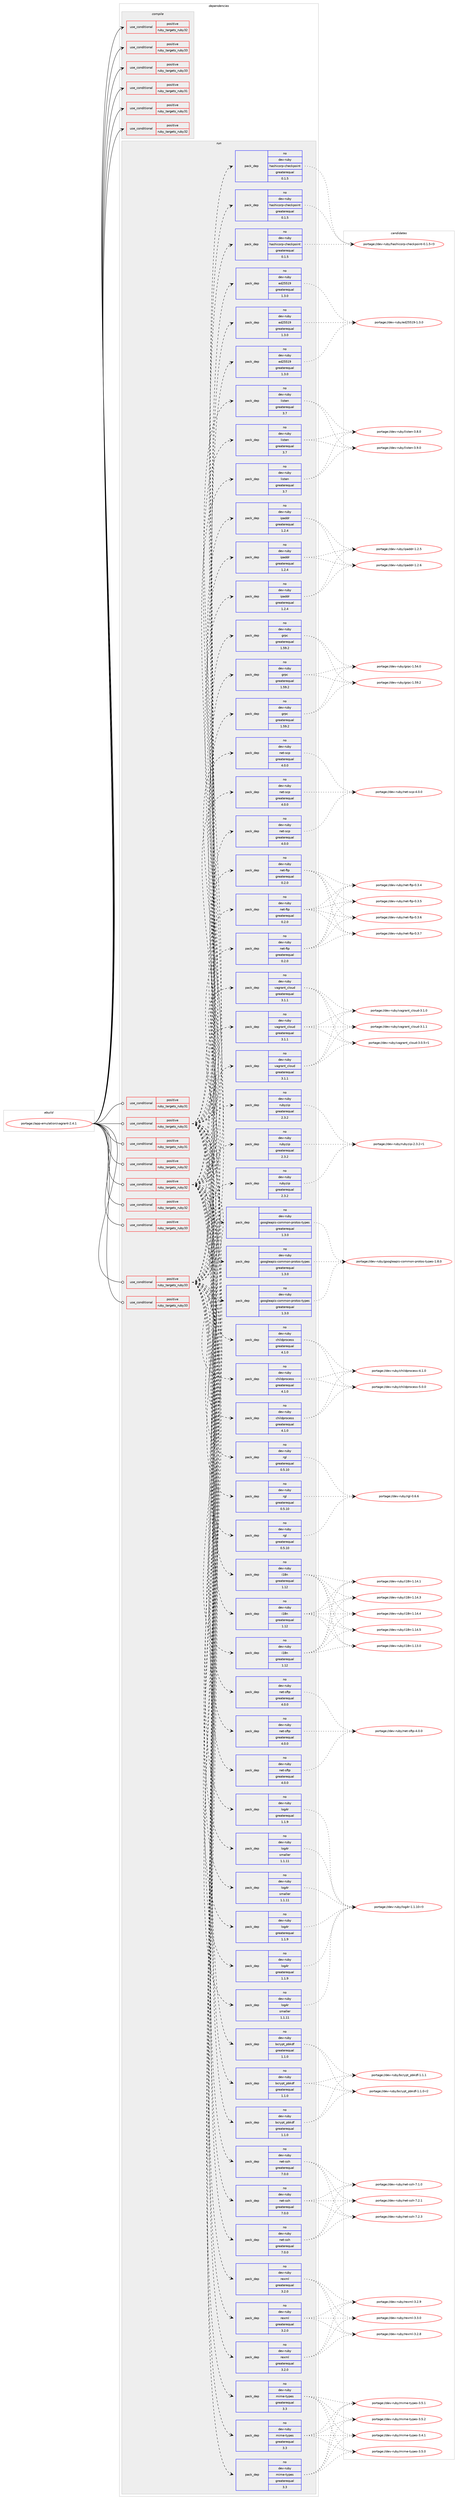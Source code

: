 digraph prolog {

# *************
# Graph options
# *************

newrank=true;
concentrate=true;
compound=true;
graph [rankdir=LR,fontname=Helvetica,fontsize=10,ranksep=1.5];#, ranksep=2.5, nodesep=0.2];
edge  [arrowhead=vee];
node  [fontname=Helvetica,fontsize=10];

# **********
# The ebuild
# **********

subgraph cluster_leftcol {
color=gray;
rank=same;
label=<<i>ebuild</i>>;
id [label="portage://app-emulation/vagrant-2.4.1", color=red, width=4, href="../app-emulation/vagrant-2.4.1.svg"];
}

# ****************
# The dependencies
# ****************

subgraph cluster_midcol {
color=gray;
label=<<i>dependencies</i>>;
subgraph cluster_compile {
fillcolor="#eeeeee";
style=filled;
label=<<i>compile</i>>;
subgraph cond8566 {
dependency14427 [label=<<TABLE BORDER="0" CELLBORDER="1" CELLSPACING="0" CELLPADDING="4"><TR><TD ROWSPAN="3" CELLPADDING="10">use_conditional</TD></TR><TR><TD>positive</TD></TR><TR><TD>ruby_targets_ruby31</TD></TR></TABLE>>, shape=none, color=red];
# *** BEGIN UNKNOWN DEPENDENCY TYPE (TODO) ***
# dependency14427 -> package_dependency(portage://app-emulation/vagrant-2.4.1,install,no,dev-lang,ruby,none,[,,],[slot(3.1)],[])
# *** END UNKNOWN DEPENDENCY TYPE (TODO) ***

}
id:e -> dependency14427:w [weight=20,style="solid",arrowhead="vee"];
subgraph cond8567 {
dependency14428 [label=<<TABLE BORDER="0" CELLBORDER="1" CELLSPACING="0" CELLPADDING="4"><TR><TD ROWSPAN="3" CELLPADDING="10">use_conditional</TD></TR><TR><TD>positive</TD></TR><TR><TD>ruby_targets_ruby31</TD></TR></TABLE>>, shape=none, color=red];
# *** BEGIN UNKNOWN DEPENDENCY TYPE (TODO) ***
# dependency14428 -> package_dependency(portage://app-emulation/vagrant-2.4.1,install,no,virtual,rubygems,none,[,,],[],[use(enable(ruby_targets_ruby31),negative)])
# *** END UNKNOWN DEPENDENCY TYPE (TODO) ***

}
id:e -> dependency14428:w [weight=20,style="solid",arrowhead="vee"];
subgraph cond8568 {
dependency14429 [label=<<TABLE BORDER="0" CELLBORDER="1" CELLSPACING="0" CELLPADDING="4"><TR><TD ROWSPAN="3" CELLPADDING="10">use_conditional</TD></TR><TR><TD>positive</TD></TR><TR><TD>ruby_targets_ruby32</TD></TR></TABLE>>, shape=none, color=red];
# *** BEGIN UNKNOWN DEPENDENCY TYPE (TODO) ***
# dependency14429 -> package_dependency(portage://app-emulation/vagrant-2.4.1,install,no,dev-lang,ruby,none,[,,],[slot(3.2)],[])
# *** END UNKNOWN DEPENDENCY TYPE (TODO) ***

}
id:e -> dependency14429:w [weight=20,style="solid",arrowhead="vee"];
subgraph cond8569 {
dependency14430 [label=<<TABLE BORDER="0" CELLBORDER="1" CELLSPACING="0" CELLPADDING="4"><TR><TD ROWSPAN="3" CELLPADDING="10">use_conditional</TD></TR><TR><TD>positive</TD></TR><TR><TD>ruby_targets_ruby32</TD></TR></TABLE>>, shape=none, color=red];
# *** BEGIN UNKNOWN DEPENDENCY TYPE (TODO) ***
# dependency14430 -> package_dependency(portage://app-emulation/vagrant-2.4.1,install,no,virtual,rubygems,none,[,,],[],[use(enable(ruby_targets_ruby32),negative)])
# *** END UNKNOWN DEPENDENCY TYPE (TODO) ***

}
id:e -> dependency14430:w [weight=20,style="solid",arrowhead="vee"];
subgraph cond8570 {
dependency14431 [label=<<TABLE BORDER="0" CELLBORDER="1" CELLSPACING="0" CELLPADDING="4"><TR><TD ROWSPAN="3" CELLPADDING="10">use_conditional</TD></TR><TR><TD>positive</TD></TR><TR><TD>ruby_targets_ruby33</TD></TR></TABLE>>, shape=none, color=red];
# *** BEGIN UNKNOWN DEPENDENCY TYPE (TODO) ***
# dependency14431 -> package_dependency(portage://app-emulation/vagrant-2.4.1,install,no,dev-lang,ruby,none,[,,],[slot(3.3)],[])
# *** END UNKNOWN DEPENDENCY TYPE (TODO) ***

}
id:e -> dependency14431:w [weight=20,style="solid",arrowhead="vee"];
subgraph cond8571 {
dependency14432 [label=<<TABLE BORDER="0" CELLBORDER="1" CELLSPACING="0" CELLPADDING="4"><TR><TD ROWSPAN="3" CELLPADDING="10">use_conditional</TD></TR><TR><TD>positive</TD></TR><TR><TD>ruby_targets_ruby33</TD></TR></TABLE>>, shape=none, color=red];
# *** BEGIN UNKNOWN DEPENDENCY TYPE (TODO) ***
# dependency14432 -> package_dependency(portage://app-emulation/vagrant-2.4.1,install,no,virtual,rubygems,none,[,,],[],[use(enable(ruby_targets_ruby33),negative)])
# *** END UNKNOWN DEPENDENCY TYPE (TODO) ***

}
id:e -> dependency14432:w [weight=20,style="solid",arrowhead="vee"];
}
subgraph cluster_compileandrun {
fillcolor="#eeeeee";
style=filled;
label=<<i>compile and run</i>>;
}
subgraph cluster_run {
fillcolor="#eeeeee";
style=filled;
label=<<i>run</i>>;
subgraph cond8572 {
dependency14433 [label=<<TABLE BORDER="0" CELLBORDER="1" CELLSPACING="0" CELLPADDING="4"><TR><TD ROWSPAN="3" CELLPADDING="10">use_conditional</TD></TR><TR><TD>positive</TD></TR><TR><TD>ruby_targets_ruby31</TD></TR></TABLE>>, shape=none, color=red];
# *** BEGIN UNKNOWN DEPENDENCY TYPE (TODO) ***
# dependency14433 -> package_dependency(portage://app-emulation/vagrant-2.4.1,run,no,dev-lang,ruby,none,[,,],[slot(3.1)],[])
# *** END UNKNOWN DEPENDENCY TYPE (TODO) ***

}
id:e -> dependency14433:w [weight=20,style="solid",arrowhead="odot"];
subgraph cond8573 {
dependency14434 [label=<<TABLE BORDER="0" CELLBORDER="1" CELLSPACING="0" CELLPADDING="4"><TR><TD ROWSPAN="3" CELLPADDING="10">use_conditional</TD></TR><TR><TD>positive</TD></TR><TR><TD>ruby_targets_ruby31</TD></TR></TABLE>>, shape=none, color=red];
subgraph pack5551 {
dependency14435 [label=<<TABLE BORDER="0" CELLBORDER="1" CELLSPACING="0" CELLPADDING="4" WIDTH="220"><TR><TD ROWSPAN="6" CELLPADDING="30">pack_dep</TD></TR><TR><TD WIDTH="110">no</TD></TR><TR><TD>dev-ruby</TD></TR><TR><TD>bcrypt_pbkdf</TD></TR><TR><TD>greaterequal</TD></TR><TR><TD>1.1.0</TD></TR></TABLE>>, shape=none, color=blue];
}
dependency14434:e -> dependency14435:w [weight=20,style="dashed",arrowhead="vee"];
subgraph pack5552 {
dependency14436 [label=<<TABLE BORDER="0" CELLBORDER="1" CELLSPACING="0" CELLPADDING="4" WIDTH="220"><TR><TD ROWSPAN="6" CELLPADDING="30">pack_dep</TD></TR><TR><TD WIDTH="110">no</TD></TR><TR><TD>dev-ruby</TD></TR><TR><TD>childprocess</TD></TR><TR><TD>greaterequal</TD></TR><TR><TD>4.1.0</TD></TR></TABLE>>, shape=none, color=blue];
}
dependency14434:e -> dependency14436:w [weight=20,style="dashed",arrowhead="vee"];
subgraph pack5553 {
dependency14437 [label=<<TABLE BORDER="0" CELLBORDER="1" CELLSPACING="0" CELLPADDING="4" WIDTH="220"><TR><TD ROWSPAN="6" CELLPADDING="30">pack_dep</TD></TR><TR><TD WIDTH="110">no</TD></TR><TR><TD>dev-ruby</TD></TR><TR><TD>ed25519</TD></TR><TR><TD>greaterequal</TD></TR><TR><TD>1.3.0</TD></TR></TABLE>>, shape=none, color=blue];
}
dependency14434:e -> dependency14437:w [weight=20,style="dashed",arrowhead="vee"];
# *** BEGIN UNKNOWN DEPENDENCY TYPE (TODO) ***
# dependency14434 -> package_dependency(portage://app-emulation/vagrant-2.4.1,run,no,dev-ruby,erubi,none,[,,],[],[use(enable(ruby_targets_ruby31),negative)])
# *** END UNKNOWN DEPENDENCY TYPE (TODO) ***

subgraph pack5554 {
dependency14438 [label=<<TABLE BORDER="0" CELLBORDER="1" CELLSPACING="0" CELLPADDING="4" WIDTH="220"><TR><TD ROWSPAN="6" CELLPADDING="30">pack_dep</TD></TR><TR><TD WIDTH="110">no</TD></TR><TR><TD>dev-ruby</TD></TR><TR><TD>googleapis-common-protos-types</TD></TR><TR><TD>greaterequal</TD></TR><TR><TD>1.3.0</TD></TR></TABLE>>, shape=none, color=blue];
}
dependency14434:e -> dependency14438:w [weight=20,style="dashed",arrowhead="vee"];
subgraph pack5555 {
dependency14439 [label=<<TABLE BORDER="0" CELLBORDER="1" CELLSPACING="0" CELLPADDING="4" WIDTH="220"><TR><TD ROWSPAN="6" CELLPADDING="30">pack_dep</TD></TR><TR><TD WIDTH="110">no</TD></TR><TR><TD>dev-ruby</TD></TR><TR><TD>grpc</TD></TR><TR><TD>greaterequal</TD></TR><TR><TD>1.59.2</TD></TR></TABLE>>, shape=none, color=blue];
}
dependency14434:e -> dependency14439:w [weight=20,style="dashed",arrowhead="vee"];
subgraph pack5556 {
dependency14440 [label=<<TABLE BORDER="0" CELLBORDER="1" CELLSPACING="0" CELLPADDING="4" WIDTH="220"><TR><TD ROWSPAN="6" CELLPADDING="30">pack_dep</TD></TR><TR><TD WIDTH="110">no</TD></TR><TR><TD>dev-ruby</TD></TR><TR><TD>hashicorp-checkpoint</TD></TR><TR><TD>greaterequal</TD></TR><TR><TD>0.1.5</TD></TR></TABLE>>, shape=none, color=blue];
}
dependency14434:e -> dependency14440:w [weight=20,style="dashed",arrowhead="vee"];
subgraph pack5557 {
dependency14441 [label=<<TABLE BORDER="0" CELLBORDER="1" CELLSPACING="0" CELLPADDING="4" WIDTH="220"><TR><TD ROWSPAN="6" CELLPADDING="30">pack_dep</TD></TR><TR><TD WIDTH="110">no</TD></TR><TR><TD>dev-ruby</TD></TR><TR><TD>i18n</TD></TR><TR><TD>greaterequal</TD></TR><TR><TD>1.12</TD></TR></TABLE>>, shape=none, color=blue];
}
dependency14434:e -> dependency14441:w [weight=20,style="dashed",arrowhead="vee"];
subgraph pack5558 {
dependency14442 [label=<<TABLE BORDER="0" CELLBORDER="1" CELLSPACING="0" CELLPADDING="4" WIDTH="220"><TR><TD ROWSPAN="6" CELLPADDING="30">pack_dep</TD></TR><TR><TD WIDTH="110">no</TD></TR><TR><TD>dev-ruby</TD></TR><TR><TD>listen</TD></TR><TR><TD>greaterequal</TD></TR><TR><TD>3.7</TD></TR></TABLE>>, shape=none, color=blue];
}
dependency14434:e -> dependency14442:w [weight=20,style="dashed",arrowhead="vee"];
subgraph pack5559 {
dependency14443 [label=<<TABLE BORDER="0" CELLBORDER="1" CELLSPACING="0" CELLPADDING="4" WIDTH="220"><TR><TD ROWSPAN="6" CELLPADDING="30">pack_dep</TD></TR><TR><TD WIDTH="110">no</TD></TR><TR><TD>dev-ruby</TD></TR><TR><TD>log4r</TD></TR><TR><TD>greaterequal</TD></TR><TR><TD>1.1.9</TD></TR></TABLE>>, shape=none, color=blue];
}
dependency14434:e -> dependency14443:w [weight=20,style="dashed",arrowhead="vee"];
subgraph pack5560 {
dependency14444 [label=<<TABLE BORDER="0" CELLBORDER="1" CELLSPACING="0" CELLPADDING="4" WIDTH="220"><TR><TD ROWSPAN="6" CELLPADDING="30">pack_dep</TD></TR><TR><TD WIDTH="110">no</TD></TR><TR><TD>dev-ruby</TD></TR><TR><TD>log4r</TD></TR><TR><TD>smaller</TD></TR><TR><TD>1.1.11</TD></TR></TABLE>>, shape=none, color=blue];
}
dependency14434:e -> dependency14444:w [weight=20,style="dashed",arrowhead="vee"];
subgraph pack5561 {
dependency14445 [label=<<TABLE BORDER="0" CELLBORDER="1" CELLSPACING="0" CELLPADDING="4" WIDTH="220"><TR><TD ROWSPAN="6" CELLPADDING="30">pack_dep</TD></TR><TR><TD WIDTH="110">no</TD></TR><TR><TD>dev-ruby</TD></TR><TR><TD>mime-types</TD></TR><TR><TD>greaterequal</TD></TR><TR><TD>3.3</TD></TR></TABLE>>, shape=none, color=blue];
}
dependency14434:e -> dependency14445:w [weight=20,style="dashed",arrowhead="vee"];
subgraph pack5562 {
dependency14446 [label=<<TABLE BORDER="0" CELLBORDER="1" CELLSPACING="0" CELLPADDING="4" WIDTH="220"><TR><TD ROWSPAN="6" CELLPADDING="30">pack_dep</TD></TR><TR><TD WIDTH="110">no</TD></TR><TR><TD>dev-ruby</TD></TR><TR><TD>net-ftp</TD></TR><TR><TD>greaterequal</TD></TR><TR><TD>0.2.0</TD></TR></TABLE>>, shape=none, color=blue];
}
dependency14434:e -> dependency14446:w [weight=20,style="dashed",arrowhead="vee"];
subgraph pack5563 {
dependency14447 [label=<<TABLE BORDER="0" CELLBORDER="1" CELLSPACING="0" CELLPADDING="4" WIDTH="220"><TR><TD ROWSPAN="6" CELLPADDING="30">pack_dep</TD></TR><TR><TD WIDTH="110">no</TD></TR><TR><TD>dev-ruby</TD></TR><TR><TD>net-ssh</TD></TR><TR><TD>greaterequal</TD></TR><TR><TD>7.0.0</TD></TR></TABLE>>, shape=none, color=blue];
}
dependency14434:e -> dependency14447:w [weight=20,style="dashed",arrowhead="vee"];
subgraph pack5564 {
dependency14448 [label=<<TABLE BORDER="0" CELLBORDER="1" CELLSPACING="0" CELLPADDING="4" WIDTH="220"><TR><TD ROWSPAN="6" CELLPADDING="30">pack_dep</TD></TR><TR><TD WIDTH="110">no</TD></TR><TR><TD>dev-ruby</TD></TR><TR><TD>net-sftp</TD></TR><TR><TD>greaterequal</TD></TR><TR><TD>4.0.0</TD></TR></TABLE>>, shape=none, color=blue];
}
dependency14434:e -> dependency14448:w [weight=20,style="dashed",arrowhead="vee"];
subgraph pack5565 {
dependency14449 [label=<<TABLE BORDER="0" CELLBORDER="1" CELLSPACING="0" CELLPADDING="4" WIDTH="220"><TR><TD ROWSPAN="6" CELLPADDING="30">pack_dep</TD></TR><TR><TD WIDTH="110">no</TD></TR><TR><TD>dev-ruby</TD></TR><TR><TD>net-scp</TD></TR><TR><TD>greaterequal</TD></TR><TR><TD>4.0.0</TD></TR></TABLE>>, shape=none, color=blue];
}
dependency14434:e -> dependency14449:w [weight=20,style="dashed",arrowhead="vee"];
subgraph pack5566 {
dependency14450 [label=<<TABLE BORDER="0" CELLBORDER="1" CELLSPACING="0" CELLPADDING="4" WIDTH="220"><TR><TD ROWSPAN="6" CELLPADDING="30">pack_dep</TD></TR><TR><TD WIDTH="110">no</TD></TR><TR><TD>dev-ruby</TD></TR><TR><TD>rexml</TD></TR><TR><TD>greaterequal</TD></TR><TR><TD>3.2.0</TD></TR></TABLE>>, shape=none, color=blue];
}
dependency14434:e -> dependency14450:w [weight=20,style="dashed",arrowhead="vee"];
subgraph pack5567 {
dependency14451 [label=<<TABLE BORDER="0" CELLBORDER="1" CELLSPACING="0" CELLPADDING="4" WIDTH="220"><TR><TD ROWSPAN="6" CELLPADDING="30">pack_dep</TD></TR><TR><TD WIDTH="110">no</TD></TR><TR><TD>dev-ruby</TD></TR><TR><TD>rgl</TD></TR><TR><TD>greaterequal</TD></TR><TR><TD>0.5.10</TD></TR></TABLE>>, shape=none, color=blue];
}
dependency14434:e -> dependency14451:w [weight=20,style="dashed",arrowhead="vee"];
subgraph pack5568 {
dependency14452 [label=<<TABLE BORDER="0" CELLBORDER="1" CELLSPACING="0" CELLPADDING="4" WIDTH="220"><TR><TD ROWSPAN="6" CELLPADDING="30">pack_dep</TD></TR><TR><TD WIDTH="110">no</TD></TR><TR><TD>dev-ruby</TD></TR><TR><TD>rubyzip</TD></TR><TR><TD>greaterequal</TD></TR><TR><TD>2.3.2</TD></TR></TABLE>>, shape=none, color=blue];
}
dependency14434:e -> dependency14452:w [weight=20,style="dashed",arrowhead="vee"];
subgraph pack5569 {
dependency14453 [label=<<TABLE BORDER="0" CELLBORDER="1" CELLSPACING="0" CELLPADDING="4" WIDTH="220"><TR><TD ROWSPAN="6" CELLPADDING="30">pack_dep</TD></TR><TR><TD WIDTH="110">no</TD></TR><TR><TD>dev-ruby</TD></TR><TR><TD>vagrant_cloud</TD></TR><TR><TD>greaterequal</TD></TR><TR><TD>3.1.1</TD></TR></TABLE>>, shape=none, color=blue];
}
dependency14434:e -> dependency14453:w [weight=20,style="dashed",arrowhead="vee"];
subgraph pack5570 {
dependency14454 [label=<<TABLE BORDER="0" CELLBORDER="1" CELLSPACING="0" CELLPADDING="4" WIDTH="220"><TR><TD ROWSPAN="6" CELLPADDING="30">pack_dep</TD></TR><TR><TD WIDTH="110">no</TD></TR><TR><TD>dev-ruby</TD></TR><TR><TD>ipaddr</TD></TR><TR><TD>greaterequal</TD></TR><TR><TD>1.2.4</TD></TR></TABLE>>, shape=none, color=blue];
}
dependency14434:e -> dependency14454:w [weight=20,style="dashed",arrowhead="vee"];
}
id:e -> dependency14434:w [weight=20,style="solid",arrowhead="odot"];
subgraph cond8574 {
dependency14455 [label=<<TABLE BORDER="0" CELLBORDER="1" CELLSPACING="0" CELLPADDING="4"><TR><TD ROWSPAN="3" CELLPADDING="10">use_conditional</TD></TR><TR><TD>positive</TD></TR><TR><TD>ruby_targets_ruby31</TD></TR></TABLE>>, shape=none, color=red];
# *** BEGIN UNKNOWN DEPENDENCY TYPE (TODO) ***
# dependency14455 -> package_dependency(portage://app-emulation/vagrant-2.4.1,run,no,virtual,rubygems,none,[,,],[],[use(enable(ruby_targets_ruby31),negative)])
# *** END UNKNOWN DEPENDENCY TYPE (TODO) ***

}
id:e -> dependency14455:w [weight=20,style="solid",arrowhead="odot"];
subgraph cond8575 {
dependency14456 [label=<<TABLE BORDER="0" CELLBORDER="1" CELLSPACING="0" CELLPADDING="4"><TR><TD ROWSPAN="3" CELLPADDING="10">use_conditional</TD></TR><TR><TD>positive</TD></TR><TR><TD>ruby_targets_ruby32</TD></TR></TABLE>>, shape=none, color=red];
# *** BEGIN UNKNOWN DEPENDENCY TYPE (TODO) ***
# dependency14456 -> package_dependency(portage://app-emulation/vagrant-2.4.1,run,no,dev-lang,ruby,none,[,,],[slot(3.2)],[])
# *** END UNKNOWN DEPENDENCY TYPE (TODO) ***

}
id:e -> dependency14456:w [weight=20,style="solid",arrowhead="odot"];
subgraph cond8576 {
dependency14457 [label=<<TABLE BORDER="0" CELLBORDER="1" CELLSPACING="0" CELLPADDING="4"><TR><TD ROWSPAN="3" CELLPADDING="10">use_conditional</TD></TR><TR><TD>positive</TD></TR><TR><TD>ruby_targets_ruby32</TD></TR></TABLE>>, shape=none, color=red];
subgraph pack5571 {
dependency14458 [label=<<TABLE BORDER="0" CELLBORDER="1" CELLSPACING="0" CELLPADDING="4" WIDTH="220"><TR><TD ROWSPAN="6" CELLPADDING="30">pack_dep</TD></TR><TR><TD WIDTH="110">no</TD></TR><TR><TD>dev-ruby</TD></TR><TR><TD>bcrypt_pbkdf</TD></TR><TR><TD>greaterequal</TD></TR><TR><TD>1.1.0</TD></TR></TABLE>>, shape=none, color=blue];
}
dependency14457:e -> dependency14458:w [weight=20,style="dashed",arrowhead="vee"];
subgraph pack5572 {
dependency14459 [label=<<TABLE BORDER="0" CELLBORDER="1" CELLSPACING="0" CELLPADDING="4" WIDTH="220"><TR><TD ROWSPAN="6" CELLPADDING="30">pack_dep</TD></TR><TR><TD WIDTH="110">no</TD></TR><TR><TD>dev-ruby</TD></TR><TR><TD>childprocess</TD></TR><TR><TD>greaterequal</TD></TR><TR><TD>4.1.0</TD></TR></TABLE>>, shape=none, color=blue];
}
dependency14457:e -> dependency14459:w [weight=20,style="dashed",arrowhead="vee"];
subgraph pack5573 {
dependency14460 [label=<<TABLE BORDER="0" CELLBORDER="1" CELLSPACING="0" CELLPADDING="4" WIDTH="220"><TR><TD ROWSPAN="6" CELLPADDING="30">pack_dep</TD></TR><TR><TD WIDTH="110">no</TD></TR><TR><TD>dev-ruby</TD></TR><TR><TD>ed25519</TD></TR><TR><TD>greaterequal</TD></TR><TR><TD>1.3.0</TD></TR></TABLE>>, shape=none, color=blue];
}
dependency14457:e -> dependency14460:w [weight=20,style="dashed",arrowhead="vee"];
# *** BEGIN UNKNOWN DEPENDENCY TYPE (TODO) ***
# dependency14457 -> package_dependency(portage://app-emulation/vagrant-2.4.1,run,no,dev-ruby,erubi,none,[,,],[],[use(enable(ruby_targets_ruby32),negative)])
# *** END UNKNOWN DEPENDENCY TYPE (TODO) ***

subgraph pack5574 {
dependency14461 [label=<<TABLE BORDER="0" CELLBORDER="1" CELLSPACING="0" CELLPADDING="4" WIDTH="220"><TR><TD ROWSPAN="6" CELLPADDING="30">pack_dep</TD></TR><TR><TD WIDTH="110">no</TD></TR><TR><TD>dev-ruby</TD></TR><TR><TD>googleapis-common-protos-types</TD></TR><TR><TD>greaterequal</TD></TR><TR><TD>1.3.0</TD></TR></TABLE>>, shape=none, color=blue];
}
dependency14457:e -> dependency14461:w [weight=20,style="dashed",arrowhead="vee"];
subgraph pack5575 {
dependency14462 [label=<<TABLE BORDER="0" CELLBORDER="1" CELLSPACING="0" CELLPADDING="4" WIDTH="220"><TR><TD ROWSPAN="6" CELLPADDING="30">pack_dep</TD></TR><TR><TD WIDTH="110">no</TD></TR><TR><TD>dev-ruby</TD></TR><TR><TD>grpc</TD></TR><TR><TD>greaterequal</TD></TR><TR><TD>1.59.2</TD></TR></TABLE>>, shape=none, color=blue];
}
dependency14457:e -> dependency14462:w [weight=20,style="dashed",arrowhead="vee"];
subgraph pack5576 {
dependency14463 [label=<<TABLE BORDER="0" CELLBORDER="1" CELLSPACING="0" CELLPADDING="4" WIDTH="220"><TR><TD ROWSPAN="6" CELLPADDING="30">pack_dep</TD></TR><TR><TD WIDTH="110">no</TD></TR><TR><TD>dev-ruby</TD></TR><TR><TD>hashicorp-checkpoint</TD></TR><TR><TD>greaterequal</TD></TR><TR><TD>0.1.5</TD></TR></TABLE>>, shape=none, color=blue];
}
dependency14457:e -> dependency14463:w [weight=20,style="dashed",arrowhead="vee"];
subgraph pack5577 {
dependency14464 [label=<<TABLE BORDER="0" CELLBORDER="1" CELLSPACING="0" CELLPADDING="4" WIDTH="220"><TR><TD ROWSPAN="6" CELLPADDING="30">pack_dep</TD></TR><TR><TD WIDTH="110">no</TD></TR><TR><TD>dev-ruby</TD></TR><TR><TD>i18n</TD></TR><TR><TD>greaterequal</TD></TR><TR><TD>1.12</TD></TR></TABLE>>, shape=none, color=blue];
}
dependency14457:e -> dependency14464:w [weight=20,style="dashed",arrowhead="vee"];
subgraph pack5578 {
dependency14465 [label=<<TABLE BORDER="0" CELLBORDER="1" CELLSPACING="0" CELLPADDING="4" WIDTH="220"><TR><TD ROWSPAN="6" CELLPADDING="30">pack_dep</TD></TR><TR><TD WIDTH="110">no</TD></TR><TR><TD>dev-ruby</TD></TR><TR><TD>listen</TD></TR><TR><TD>greaterequal</TD></TR><TR><TD>3.7</TD></TR></TABLE>>, shape=none, color=blue];
}
dependency14457:e -> dependency14465:w [weight=20,style="dashed",arrowhead="vee"];
subgraph pack5579 {
dependency14466 [label=<<TABLE BORDER="0" CELLBORDER="1" CELLSPACING="0" CELLPADDING="4" WIDTH="220"><TR><TD ROWSPAN="6" CELLPADDING="30">pack_dep</TD></TR><TR><TD WIDTH="110">no</TD></TR><TR><TD>dev-ruby</TD></TR><TR><TD>log4r</TD></TR><TR><TD>greaterequal</TD></TR><TR><TD>1.1.9</TD></TR></TABLE>>, shape=none, color=blue];
}
dependency14457:e -> dependency14466:w [weight=20,style="dashed",arrowhead="vee"];
subgraph pack5580 {
dependency14467 [label=<<TABLE BORDER="0" CELLBORDER="1" CELLSPACING="0" CELLPADDING="4" WIDTH="220"><TR><TD ROWSPAN="6" CELLPADDING="30">pack_dep</TD></TR><TR><TD WIDTH="110">no</TD></TR><TR><TD>dev-ruby</TD></TR><TR><TD>log4r</TD></TR><TR><TD>smaller</TD></TR><TR><TD>1.1.11</TD></TR></TABLE>>, shape=none, color=blue];
}
dependency14457:e -> dependency14467:w [weight=20,style="dashed",arrowhead="vee"];
subgraph pack5581 {
dependency14468 [label=<<TABLE BORDER="0" CELLBORDER="1" CELLSPACING="0" CELLPADDING="4" WIDTH="220"><TR><TD ROWSPAN="6" CELLPADDING="30">pack_dep</TD></TR><TR><TD WIDTH="110">no</TD></TR><TR><TD>dev-ruby</TD></TR><TR><TD>mime-types</TD></TR><TR><TD>greaterequal</TD></TR><TR><TD>3.3</TD></TR></TABLE>>, shape=none, color=blue];
}
dependency14457:e -> dependency14468:w [weight=20,style="dashed",arrowhead="vee"];
subgraph pack5582 {
dependency14469 [label=<<TABLE BORDER="0" CELLBORDER="1" CELLSPACING="0" CELLPADDING="4" WIDTH="220"><TR><TD ROWSPAN="6" CELLPADDING="30">pack_dep</TD></TR><TR><TD WIDTH="110">no</TD></TR><TR><TD>dev-ruby</TD></TR><TR><TD>net-ftp</TD></TR><TR><TD>greaterequal</TD></TR><TR><TD>0.2.0</TD></TR></TABLE>>, shape=none, color=blue];
}
dependency14457:e -> dependency14469:w [weight=20,style="dashed",arrowhead="vee"];
subgraph pack5583 {
dependency14470 [label=<<TABLE BORDER="0" CELLBORDER="1" CELLSPACING="0" CELLPADDING="4" WIDTH="220"><TR><TD ROWSPAN="6" CELLPADDING="30">pack_dep</TD></TR><TR><TD WIDTH="110">no</TD></TR><TR><TD>dev-ruby</TD></TR><TR><TD>net-ssh</TD></TR><TR><TD>greaterequal</TD></TR><TR><TD>7.0.0</TD></TR></TABLE>>, shape=none, color=blue];
}
dependency14457:e -> dependency14470:w [weight=20,style="dashed",arrowhead="vee"];
subgraph pack5584 {
dependency14471 [label=<<TABLE BORDER="0" CELLBORDER="1" CELLSPACING="0" CELLPADDING="4" WIDTH="220"><TR><TD ROWSPAN="6" CELLPADDING="30">pack_dep</TD></TR><TR><TD WIDTH="110">no</TD></TR><TR><TD>dev-ruby</TD></TR><TR><TD>net-sftp</TD></TR><TR><TD>greaterequal</TD></TR><TR><TD>4.0.0</TD></TR></TABLE>>, shape=none, color=blue];
}
dependency14457:e -> dependency14471:w [weight=20,style="dashed",arrowhead="vee"];
subgraph pack5585 {
dependency14472 [label=<<TABLE BORDER="0" CELLBORDER="1" CELLSPACING="0" CELLPADDING="4" WIDTH="220"><TR><TD ROWSPAN="6" CELLPADDING="30">pack_dep</TD></TR><TR><TD WIDTH="110">no</TD></TR><TR><TD>dev-ruby</TD></TR><TR><TD>net-scp</TD></TR><TR><TD>greaterequal</TD></TR><TR><TD>4.0.0</TD></TR></TABLE>>, shape=none, color=blue];
}
dependency14457:e -> dependency14472:w [weight=20,style="dashed",arrowhead="vee"];
subgraph pack5586 {
dependency14473 [label=<<TABLE BORDER="0" CELLBORDER="1" CELLSPACING="0" CELLPADDING="4" WIDTH="220"><TR><TD ROWSPAN="6" CELLPADDING="30">pack_dep</TD></TR><TR><TD WIDTH="110">no</TD></TR><TR><TD>dev-ruby</TD></TR><TR><TD>rexml</TD></TR><TR><TD>greaterequal</TD></TR><TR><TD>3.2.0</TD></TR></TABLE>>, shape=none, color=blue];
}
dependency14457:e -> dependency14473:w [weight=20,style="dashed",arrowhead="vee"];
subgraph pack5587 {
dependency14474 [label=<<TABLE BORDER="0" CELLBORDER="1" CELLSPACING="0" CELLPADDING="4" WIDTH="220"><TR><TD ROWSPAN="6" CELLPADDING="30">pack_dep</TD></TR><TR><TD WIDTH="110">no</TD></TR><TR><TD>dev-ruby</TD></TR><TR><TD>rgl</TD></TR><TR><TD>greaterequal</TD></TR><TR><TD>0.5.10</TD></TR></TABLE>>, shape=none, color=blue];
}
dependency14457:e -> dependency14474:w [weight=20,style="dashed",arrowhead="vee"];
subgraph pack5588 {
dependency14475 [label=<<TABLE BORDER="0" CELLBORDER="1" CELLSPACING="0" CELLPADDING="4" WIDTH="220"><TR><TD ROWSPAN="6" CELLPADDING="30">pack_dep</TD></TR><TR><TD WIDTH="110">no</TD></TR><TR><TD>dev-ruby</TD></TR><TR><TD>rubyzip</TD></TR><TR><TD>greaterequal</TD></TR><TR><TD>2.3.2</TD></TR></TABLE>>, shape=none, color=blue];
}
dependency14457:e -> dependency14475:w [weight=20,style="dashed",arrowhead="vee"];
subgraph pack5589 {
dependency14476 [label=<<TABLE BORDER="0" CELLBORDER="1" CELLSPACING="0" CELLPADDING="4" WIDTH="220"><TR><TD ROWSPAN="6" CELLPADDING="30">pack_dep</TD></TR><TR><TD WIDTH="110">no</TD></TR><TR><TD>dev-ruby</TD></TR><TR><TD>vagrant_cloud</TD></TR><TR><TD>greaterequal</TD></TR><TR><TD>3.1.1</TD></TR></TABLE>>, shape=none, color=blue];
}
dependency14457:e -> dependency14476:w [weight=20,style="dashed",arrowhead="vee"];
subgraph pack5590 {
dependency14477 [label=<<TABLE BORDER="0" CELLBORDER="1" CELLSPACING="0" CELLPADDING="4" WIDTH="220"><TR><TD ROWSPAN="6" CELLPADDING="30">pack_dep</TD></TR><TR><TD WIDTH="110">no</TD></TR><TR><TD>dev-ruby</TD></TR><TR><TD>ipaddr</TD></TR><TR><TD>greaterequal</TD></TR><TR><TD>1.2.4</TD></TR></TABLE>>, shape=none, color=blue];
}
dependency14457:e -> dependency14477:w [weight=20,style="dashed",arrowhead="vee"];
}
id:e -> dependency14457:w [weight=20,style="solid",arrowhead="odot"];
subgraph cond8577 {
dependency14478 [label=<<TABLE BORDER="0" CELLBORDER="1" CELLSPACING="0" CELLPADDING="4"><TR><TD ROWSPAN="3" CELLPADDING="10">use_conditional</TD></TR><TR><TD>positive</TD></TR><TR><TD>ruby_targets_ruby32</TD></TR></TABLE>>, shape=none, color=red];
# *** BEGIN UNKNOWN DEPENDENCY TYPE (TODO) ***
# dependency14478 -> package_dependency(portage://app-emulation/vagrant-2.4.1,run,no,virtual,rubygems,none,[,,],[],[use(enable(ruby_targets_ruby32),negative)])
# *** END UNKNOWN DEPENDENCY TYPE (TODO) ***

}
id:e -> dependency14478:w [weight=20,style="solid",arrowhead="odot"];
subgraph cond8578 {
dependency14479 [label=<<TABLE BORDER="0" CELLBORDER="1" CELLSPACING="0" CELLPADDING="4"><TR><TD ROWSPAN="3" CELLPADDING="10">use_conditional</TD></TR><TR><TD>positive</TD></TR><TR><TD>ruby_targets_ruby33</TD></TR></TABLE>>, shape=none, color=red];
# *** BEGIN UNKNOWN DEPENDENCY TYPE (TODO) ***
# dependency14479 -> package_dependency(portage://app-emulation/vagrant-2.4.1,run,no,dev-lang,ruby,none,[,,],[slot(3.3)],[])
# *** END UNKNOWN DEPENDENCY TYPE (TODO) ***

}
id:e -> dependency14479:w [weight=20,style="solid",arrowhead="odot"];
subgraph cond8579 {
dependency14480 [label=<<TABLE BORDER="0" CELLBORDER="1" CELLSPACING="0" CELLPADDING="4"><TR><TD ROWSPAN="3" CELLPADDING="10">use_conditional</TD></TR><TR><TD>positive</TD></TR><TR><TD>ruby_targets_ruby33</TD></TR></TABLE>>, shape=none, color=red];
subgraph pack5591 {
dependency14481 [label=<<TABLE BORDER="0" CELLBORDER="1" CELLSPACING="0" CELLPADDING="4" WIDTH="220"><TR><TD ROWSPAN="6" CELLPADDING="30">pack_dep</TD></TR><TR><TD WIDTH="110">no</TD></TR><TR><TD>dev-ruby</TD></TR><TR><TD>bcrypt_pbkdf</TD></TR><TR><TD>greaterequal</TD></TR><TR><TD>1.1.0</TD></TR></TABLE>>, shape=none, color=blue];
}
dependency14480:e -> dependency14481:w [weight=20,style="dashed",arrowhead="vee"];
subgraph pack5592 {
dependency14482 [label=<<TABLE BORDER="0" CELLBORDER="1" CELLSPACING="0" CELLPADDING="4" WIDTH="220"><TR><TD ROWSPAN="6" CELLPADDING="30">pack_dep</TD></TR><TR><TD WIDTH="110">no</TD></TR><TR><TD>dev-ruby</TD></TR><TR><TD>childprocess</TD></TR><TR><TD>greaterequal</TD></TR><TR><TD>4.1.0</TD></TR></TABLE>>, shape=none, color=blue];
}
dependency14480:e -> dependency14482:w [weight=20,style="dashed",arrowhead="vee"];
subgraph pack5593 {
dependency14483 [label=<<TABLE BORDER="0" CELLBORDER="1" CELLSPACING="0" CELLPADDING="4" WIDTH="220"><TR><TD ROWSPAN="6" CELLPADDING="30">pack_dep</TD></TR><TR><TD WIDTH="110">no</TD></TR><TR><TD>dev-ruby</TD></TR><TR><TD>ed25519</TD></TR><TR><TD>greaterequal</TD></TR><TR><TD>1.3.0</TD></TR></TABLE>>, shape=none, color=blue];
}
dependency14480:e -> dependency14483:w [weight=20,style="dashed",arrowhead="vee"];
# *** BEGIN UNKNOWN DEPENDENCY TYPE (TODO) ***
# dependency14480 -> package_dependency(portage://app-emulation/vagrant-2.4.1,run,no,dev-ruby,erubi,none,[,,],[],[use(enable(ruby_targets_ruby33),negative)])
# *** END UNKNOWN DEPENDENCY TYPE (TODO) ***

subgraph pack5594 {
dependency14484 [label=<<TABLE BORDER="0" CELLBORDER="1" CELLSPACING="0" CELLPADDING="4" WIDTH="220"><TR><TD ROWSPAN="6" CELLPADDING="30">pack_dep</TD></TR><TR><TD WIDTH="110">no</TD></TR><TR><TD>dev-ruby</TD></TR><TR><TD>googleapis-common-protos-types</TD></TR><TR><TD>greaterequal</TD></TR><TR><TD>1.3.0</TD></TR></TABLE>>, shape=none, color=blue];
}
dependency14480:e -> dependency14484:w [weight=20,style="dashed",arrowhead="vee"];
subgraph pack5595 {
dependency14485 [label=<<TABLE BORDER="0" CELLBORDER="1" CELLSPACING="0" CELLPADDING="4" WIDTH="220"><TR><TD ROWSPAN="6" CELLPADDING="30">pack_dep</TD></TR><TR><TD WIDTH="110">no</TD></TR><TR><TD>dev-ruby</TD></TR><TR><TD>grpc</TD></TR><TR><TD>greaterequal</TD></TR><TR><TD>1.59.2</TD></TR></TABLE>>, shape=none, color=blue];
}
dependency14480:e -> dependency14485:w [weight=20,style="dashed",arrowhead="vee"];
subgraph pack5596 {
dependency14486 [label=<<TABLE BORDER="0" CELLBORDER="1" CELLSPACING="0" CELLPADDING="4" WIDTH="220"><TR><TD ROWSPAN="6" CELLPADDING="30">pack_dep</TD></TR><TR><TD WIDTH="110">no</TD></TR><TR><TD>dev-ruby</TD></TR><TR><TD>hashicorp-checkpoint</TD></TR><TR><TD>greaterequal</TD></TR><TR><TD>0.1.5</TD></TR></TABLE>>, shape=none, color=blue];
}
dependency14480:e -> dependency14486:w [weight=20,style="dashed",arrowhead="vee"];
subgraph pack5597 {
dependency14487 [label=<<TABLE BORDER="0" CELLBORDER="1" CELLSPACING="0" CELLPADDING="4" WIDTH="220"><TR><TD ROWSPAN="6" CELLPADDING="30">pack_dep</TD></TR><TR><TD WIDTH="110">no</TD></TR><TR><TD>dev-ruby</TD></TR><TR><TD>i18n</TD></TR><TR><TD>greaterequal</TD></TR><TR><TD>1.12</TD></TR></TABLE>>, shape=none, color=blue];
}
dependency14480:e -> dependency14487:w [weight=20,style="dashed",arrowhead="vee"];
subgraph pack5598 {
dependency14488 [label=<<TABLE BORDER="0" CELLBORDER="1" CELLSPACING="0" CELLPADDING="4" WIDTH="220"><TR><TD ROWSPAN="6" CELLPADDING="30">pack_dep</TD></TR><TR><TD WIDTH="110">no</TD></TR><TR><TD>dev-ruby</TD></TR><TR><TD>listen</TD></TR><TR><TD>greaterequal</TD></TR><TR><TD>3.7</TD></TR></TABLE>>, shape=none, color=blue];
}
dependency14480:e -> dependency14488:w [weight=20,style="dashed",arrowhead="vee"];
subgraph pack5599 {
dependency14489 [label=<<TABLE BORDER="0" CELLBORDER="1" CELLSPACING="0" CELLPADDING="4" WIDTH="220"><TR><TD ROWSPAN="6" CELLPADDING="30">pack_dep</TD></TR><TR><TD WIDTH="110">no</TD></TR><TR><TD>dev-ruby</TD></TR><TR><TD>log4r</TD></TR><TR><TD>greaterequal</TD></TR><TR><TD>1.1.9</TD></TR></TABLE>>, shape=none, color=blue];
}
dependency14480:e -> dependency14489:w [weight=20,style="dashed",arrowhead="vee"];
subgraph pack5600 {
dependency14490 [label=<<TABLE BORDER="0" CELLBORDER="1" CELLSPACING="0" CELLPADDING="4" WIDTH="220"><TR><TD ROWSPAN="6" CELLPADDING="30">pack_dep</TD></TR><TR><TD WIDTH="110">no</TD></TR><TR><TD>dev-ruby</TD></TR><TR><TD>log4r</TD></TR><TR><TD>smaller</TD></TR><TR><TD>1.1.11</TD></TR></TABLE>>, shape=none, color=blue];
}
dependency14480:e -> dependency14490:w [weight=20,style="dashed",arrowhead="vee"];
subgraph pack5601 {
dependency14491 [label=<<TABLE BORDER="0" CELLBORDER="1" CELLSPACING="0" CELLPADDING="4" WIDTH="220"><TR><TD ROWSPAN="6" CELLPADDING="30">pack_dep</TD></TR><TR><TD WIDTH="110">no</TD></TR><TR><TD>dev-ruby</TD></TR><TR><TD>mime-types</TD></TR><TR><TD>greaterequal</TD></TR><TR><TD>3.3</TD></TR></TABLE>>, shape=none, color=blue];
}
dependency14480:e -> dependency14491:w [weight=20,style="dashed",arrowhead="vee"];
subgraph pack5602 {
dependency14492 [label=<<TABLE BORDER="0" CELLBORDER="1" CELLSPACING="0" CELLPADDING="4" WIDTH="220"><TR><TD ROWSPAN="6" CELLPADDING="30">pack_dep</TD></TR><TR><TD WIDTH="110">no</TD></TR><TR><TD>dev-ruby</TD></TR><TR><TD>net-ftp</TD></TR><TR><TD>greaterequal</TD></TR><TR><TD>0.2.0</TD></TR></TABLE>>, shape=none, color=blue];
}
dependency14480:e -> dependency14492:w [weight=20,style="dashed",arrowhead="vee"];
subgraph pack5603 {
dependency14493 [label=<<TABLE BORDER="0" CELLBORDER="1" CELLSPACING="0" CELLPADDING="4" WIDTH="220"><TR><TD ROWSPAN="6" CELLPADDING="30">pack_dep</TD></TR><TR><TD WIDTH="110">no</TD></TR><TR><TD>dev-ruby</TD></TR><TR><TD>net-ssh</TD></TR><TR><TD>greaterequal</TD></TR><TR><TD>7.0.0</TD></TR></TABLE>>, shape=none, color=blue];
}
dependency14480:e -> dependency14493:w [weight=20,style="dashed",arrowhead="vee"];
subgraph pack5604 {
dependency14494 [label=<<TABLE BORDER="0" CELLBORDER="1" CELLSPACING="0" CELLPADDING="4" WIDTH="220"><TR><TD ROWSPAN="6" CELLPADDING="30">pack_dep</TD></TR><TR><TD WIDTH="110">no</TD></TR><TR><TD>dev-ruby</TD></TR><TR><TD>net-sftp</TD></TR><TR><TD>greaterequal</TD></TR><TR><TD>4.0.0</TD></TR></TABLE>>, shape=none, color=blue];
}
dependency14480:e -> dependency14494:w [weight=20,style="dashed",arrowhead="vee"];
subgraph pack5605 {
dependency14495 [label=<<TABLE BORDER="0" CELLBORDER="1" CELLSPACING="0" CELLPADDING="4" WIDTH="220"><TR><TD ROWSPAN="6" CELLPADDING="30">pack_dep</TD></TR><TR><TD WIDTH="110">no</TD></TR><TR><TD>dev-ruby</TD></TR><TR><TD>net-scp</TD></TR><TR><TD>greaterequal</TD></TR><TR><TD>4.0.0</TD></TR></TABLE>>, shape=none, color=blue];
}
dependency14480:e -> dependency14495:w [weight=20,style="dashed",arrowhead="vee"];
subgraph pack5606 {
dependency14496 [label=<<TABLE BORDER="0" CELLBORDER="1" CELLSPACING="0" CELLPADDING="4" WIDTH="220"><TR><TD ROWSPAN="6" CELLPADDING="30">pack_dep</TD></TR><TR><TD WIDTH="110">no</TD></TR><TR><TD>dev-ruby</TD></TR><TR><TD>rexml</TD></TR><TR><TD>greaterequal</TD></TR><TR><TD>3.2.0</TD></TR></TABLE>>, shape=none, color=blue];
}
dependency14480:e -> dependency14496:w [weight=20,style="dashed",arrowhead="vee"];
subgraph pack5607 {
dependency14497 [label=<<TABLE BORDER="0" CELLBORDER="1" CELLSPACING="0" CELLPADDING="4" WIDTH="220"><TR><TD ROWSPAN="6" CELLPADDING="30">pack_dep</TD></TR><TR><TD WIDTH="110">no</TD></TR><TR><TD>dev-ruby</TD></TR><TR><TD>rgl</TD></TR><TR><TD>greaterequal</TD></TR><TR><TD>0.5.10</TD></TR></TABLE>>, shape=none, color=blue];
}
dependency14480:e -> dependency14497:w [weight=20,style="dashed",arrowhead="vee"];
subgraph pack5608 {
dependency14498 [label=<<TABLE BORDER="0" CELLBORDER="1" CELLSPACING="0" CELLPADDING="4" WIDTH="220"><TR><TD ROWSPAN="6" CELLPADDING="30">pack_dep</TD></TR><TR><TD WIDTH="110">no</TD></TR><TR><TD>dev-ruby</TD></TR><TR><TD>rubyzip</TD></TR><TR><TD>greaterequal</TD></TR><TR><TD>2.3.2</TD></TR></TABLE>>, shape=none, color=blue];
}
dependency14480:e -> dependency14498:w [weight=20,style="dashed",arrowhead="vee"];
subgraph pack5609 {
dependency14499 [label=<<TABLE BORDER="0" CELLBORDER="1" CELLSPACING="0" CELLPADDING="4" WIDTH="220"><TR><TD ROWSPAN="6" CELLPADDING="30">pack_dep</TD></TR><TR><TD WIDTH="110">no</TD></TR><TR><TD>dev-ruby</TD></TR><TR><TD>vagrant_cloud</TD></TR><TR><TD>greaterequal</TD></TR><TR><TD>3.1.1</TD></TR></TABLE>>, shape=none, color=blue];
}
dependency14480:e -> dependency14499:w [weight=20,style="dashed",arrowhead="vee"];
subgraph pack5610 {
dependency14500 [label=<<TABLE BORDER="0" CELLBORDER="1" CELLSPACING="0" CELLPADDING="4" WIDTH="220"><TR><TD ROWSPAN="6" CELLPADDING="30">pack_dep</TD></TR><TR><TD WIDTH="110">no</TD></TR><TR><TD>dev-ruby</TD></TR><TR><TD>ipaddr</TD></TR><TR><TD>greaterequal</TD></TR><TR><TD>1.2.4</TD></TR></TABLE>>, shape=none, color=blue];
}
dependency14480:e -> dependency14500:w [weight=20,style="dashed",arrowhead="vee"];
}
id:e -> dependency14480:w [weight=20,style="solid",arrowhead="odot"];
subgraph cond8580 {
dependency14501 [label=<<TABLE BORDER="0" CELLBORDER="1" CELLSPACING="0" CELLPADDING="4"><TR><TD ROWSPAN="3" CELLPADDING="10">use_conditional</TD></TR><TR><TD>positive</TD></TR><TR><TD>ruby_targets_ruby33</TD></TR></TABLE>>, shape=none, color=red];
# *** BEGIN UNKNOWN DEPENDENCY TYPE (TODO) ***
# dependency14501 -> package_dependency(portage://app-emulation/vagrant-2.4.1,run,no,virtual,rubygems,none,[,,],[],[use(enable(ruby_targets_ruby33),negative)])
# *** END UNKNOWN DEPENDENCY TYPE (TODO) ***

}
id:e -> dependency14501:w [weight=20,style="solid",arrowhead="odot"];
# *** BEGIN UNKNOWN DEPENDENCY TYPE (TODO) ***
# id -> package_dependency(portage://app-emulation/vagrant-2.4.1,run,no,app-arch,libarchive,none,[,,],[],[])
# *** END UNKNOWN DEPENDENCY TYPE (TODO) ***

# *** BEGIN UNKNOWN DEPENDENCY TYPE (TODO) ***
# id -> package_dependency(portage://app-emulation/vagrant-2.4.1,run,no,net-misc,curl,none,[,,],[],[])
# *** END UNKNOWN DEPENDENCY TYPE (TODO) ***

}
}

# **************
# The candidates
# **************

subgraph cluster_choices {
rank=same;
color=gray;
label=<<i>candidates</i>>;

subgraph choice5551 {
color=black;
nodesep=1;
choice100101118451141179812147989911412111211695112981071001024549464946484511450 [label="portage://dev-ruby/bcrypt_pbkdf-1.1.0-r2", color=red, width=4,href="../dev-ruby/bcrypt_pbkdf-1.1.0-r2.svg"];
choice10010111845114117981214798991141211121169511298107100102454946494649 [label="portage://dev-ruby/bcrypt_pbkdf-1.1.1", color=red, width=4,href="../dev-ruby/bcrypt_pbkdf-1.1.1.svg"];
dependency14435:e -> choice100101118451141179812147989911412111211695112981071001024549464946484511450:w [style=dotted,weight="100"];
dependency14435:e -> choice10010111845114117981214798991141211121169511298107100102454946494649:w [style=dotted,weight="100"];
}
subgraph choice5552 {
color=black;
nodesep=1;
choice1001011184511411798121479910410510810011211411199101115115455246494648 [label="portage://dev-ruby/childprocess-4.1.0", color=red, width=4,href="../dev-ruby/childprocess-4.1.0.svg"];
choice1001011184511411798121479910410510810011211411199101115115455346484648 [label="portage://dev-ruby/childprocess-5.0.0", color=red, width=4,href="../dev-ruby/childprocess-5.0.0.svg"];
dependency14436:e -> choice1001011184511411798121479910410510810011211411199101115115455246494648:w [style=dotted,weight="100"];
dependency14436:e -> choice1001011184511411798121479910410510810011211411199101115115455346484648:w [style=dotted,weight="100"];
}
subgraph choice5553 {
color=black;
nodesep=1;
choice1001011184511411798121471011005053534957454946514648 [label="portage://dev-ruby/ed25519-1.3.0", color=red, width=4,href="../dev-ruby/ed25519-1.3.0.svg"];
dependency14437:e -> choice1001011184511411798121471011005053534957454946514648:w [style=dotted,weight="100"];
}
subgraph choice5554 {
color=black;
nodesep=1;
choice1001011184511411798121471031111111031081019711210511545991111091091111104511211411111611111545116121112101115454946564648 [label="portage://dev-ruby/googleapis-common-protos-types-1.8.0", color=red, width=4,href="../dev-ruby/googleapis-common-protos-types-1.8.0.svg"];
dependency14438:e -> choice1001011184511411798121471031111111031081019711210511545991111091091111104511211411111611111545116121112101115454946564648:w [style=dotted,weight="100"];
}
subgraph choice5555 {
color=black;
nodesep=1;
choice1001011184511411798121471031141129945494653524648 [label="portage://dev-ruby/grpc-1.54.0", color=red, width=4,href="../dev-ruby/grpc-1.54.0.svg"];
choice1001011184511411798121471031141129945494653574650 [label="portage://dev-ruby/grpc-1.59.2", color=red, width=4,href="../dev-ruby/grpc-1.59.2.svg"];
dependency14439:e -> choice1001011184511411798121471031141129945494653524648:w [style=dotted,weight="100"];
dependency14439:e -> choice1001011184511411798121471031141129945494653574650:w [style=dotted,weight="100"];
}
subgraph choice5556 {
color=black;
nodesep=1;
choice10010111845114117981214710497115104105991111141124599104101991071121111051101164548464946534511451 [label="portage://dev-ruby/hashicorp-checkpoint-0.1.5-r3", color=red, width=4,href="../dev-ruby/hashicorp-checkpoint-0.1.5-r3.svg"];
dependency14440:e -> choice10010111845114117981214710497115104105991111141124599104101991071121111051101164548464946534511451:w [style=dotted,weight="100"];
}
subgraph choice5557 {
color=black;
nodesep=1;
choice100101118451141179812147105495611045494649514648 [label="portage://dev-ruby/i18n-1.13.0", color=red, width=4,href="../dev-ruby/i18n-1.13.0.svg"];
choice100101118451141179812147105495611045494649524649 [label="portage://dev-ruby/i18n-1.14.1", color=red, width=4,href="../dev-ruby/i18n-1.14.1.svg"];
choice100101118451141179812147105495611045494649524651 [label="portage://dev-ruby/i18n-1.14.3", color=red, width=4,href="../dev-ruby/i18n-1.14.3.svg"];
choice100101118451141179812147105495611045494649524652 [label="portage://dev-ruby/i18n-1.14.4", color=red, width=4,href="../dev-ruby/i18n-1.14.4.svg"];
choice100101118451141179812147105495611045494649524653 [label="portage://dev-ruby/i18n-1.14.5", color=red, width=4,href="../dev-ruby/i18n-1.14.5.svg"];
dependency14441:e -> choice100101118451141179812147105495611045494649514648:w [style=dotted,weight="100"];
dependency14441:e -> choice100101118451141179812147105495611045494649524649:w [style=dotted,weight="100"];
dependency14441:e -> choice100101118451141179812147105495611045494649524651:w [style=dotted,weight="100"];
dependency14441:e -> choice100101118451141179812147105495611045494649524652:w [style=dotted,weight="100"];
dependency14441:e -> choice100101118451141179812147105495611045494649524653:w [style=dotted,weight="100"];
}
subgraph choice5558 {
color=black;
nodesep=1;
choice100101118451141179812147108105115116101110455146564648 [label="portage://dev-ruby/listen-3.8.0", color=red, width=4,href="../dev-ruby/listen-3.8.0.svg"];
choice100101118451141179812147108105115116101110455146574648 [label="portage://dev-ruby/listen-3.9.0", color=red, width=4,href="../dev-ruby/listen-3.9.0.svg"];
dependency14442:e -> choice100101118451141179812147108105115116101110455146564648:w [style=dotted,weight="100"];
dependency14442:e -> choice100101118451141179812147108105115116101110455146574648:w [style=dotted,weight="100"];
}
subgraph choice5559 {
color=black;
nodesep=1;
choice10010111845114117981214710811110352114454946494649484511451 [label="portage://dev-ruby/log4r-1.1.10-r3", color=red, width=4,href="../dev-ruby/log4r-1.1.10-r3.svg"];
dependency14443:e -> choice10010111845114117981214710811110352114454946494649484511451:w [style=dotted,weight="100"];
}
subgraph choice5560 {
color=black;
nodesep=1;
choice10010111845114117981214710811110352114454946494649484511451 [label="portage://dev-ruby/log4r-1.1.10-r3", color=red, width=4,href="../dev-ruby/log4r-1.1.10-r3.svg"];
dependency14444:e -> choice10010111845114117981214710811110352114454946494649484511451:w [style=dotted,weight="100"];
}
subgraph choice5561 {
color=black;
nodesep=1;
choice10010111845114117981214710910510910145116121112101115455146524649 [label="portage://dev-ruby/mime-types-3.4.1", color=red, width=4,href="../dev-ruby/mime-types-3.4.1.svg"];
choice10010111845114117981214710910510910145116121112101115455146534648 [label="portage://dev-ruby/mime-types-3.5.0", color=red, width=4,href="../dev-ruby/mime-types-3.5.0.svg"];
choice10010111845114117981214710910510910145116121112101115455146534649 [label="portage://dev-ruby/mime-types-3.5.1", color=red, width=4,href="../dev-ruby/mime-types-3.5.1.svg"];
choice10010111845114117981214710910510910145116121112101115455146534650 [label="portage://dev-ruby/mime-types-3.5.2", color=red, width=4,href="../dev-ruby/mime-types-3.5.2.svg"];
dependency14445:e -> choice10010111845114117981214710910510910145116121112101115455146524649:w [style=dotted,weight="100"];
dependency14445:e -> choice10010111845114117981214710910510910145116121112101115455146534648:w [style=dotted,weight="100"];
dependency14445:e -> choice10010111845114117981214710910510910145116121112101115455146534649:w [style=dotted,weight="100"];
dependency14445:e -> choice10010111845114117981214710910510910145116121112101115455146534650:w [style=dotted,weight="100"];
}
subgraph choice5562 {
color=black;
nodesep=1;
choice10010111845114117981214711010111645102116112454846514652 [label="portage://dev-ruby/net-ftp-0.3.4", color=red, width=4,href="../dev-ruby/net-ftp-0.3.4.svg"];
choice10010111845114117981214711010111645102116112454846514653 [label="portage://dev-ruby/net-ftp-0.3.5", color=red, width=4,href="../dev-ruby/net-ftp-0.3.5.svg"];
choice10010111845114117981214711010111645102116112454846514654 [label="portage://dev-ruby/net-ftp-0.3.6", color=red, width=4,href="../dev-ruby/net-ftp-0.3.6.svg"];
choice10010111845114117981214711010111645102116112454846514655 [label="portage://dev-ruby/net-ftp-0.3.7", color=red, width=4,href="../dev-ruby/net-ftp-0.3.7.svg"];
dependency14446:e -> choice10010111845114117981214711010111645102116112454846514652:w [style=dotted,weight="100"];
dependency14446:e -> choice10010111845114117981214711010111645102116112454846514653:w [style=dotted,weight="100"];
dependency14446:e -> choice10010111845114117981214711010111645102116112454846514654:w [style=dotted,weight="100"];
dependency14446:e -> choice10010111845114117981214711010111645102116112454846514655:w [style=dotted,weight="100"];
}
subgraph choice5563 {
color=black;
nodesep=1;
choice10010111845114117981214711010111645115115104455546494648 [label="portage://dev-ruby/net-ssh-7.1.0", color=red, width=4,href="../dev-ruby/net-ssh-7.1.0.svg"];
choice10010111845114117981214711010111645115115104455546504649 [label="portage://dev-ruby/net-ssh-7.2.1", color=red, width=4,href="../dev-ruby/net-ssh-7.2.1.svg"];
choice10010111845114117981214711010111645115115104455546504651 [label="portage://dev-ruby/net-ssh-7.2.3", color=red, width=4,href="../dev-ruby/net-ssh-7.2.3.svg"];
dependency14447:e -> choice10010111845114117981214711010111645115115104455546494648:w [style=dotted,weight="100"];
dependency14447:e -> choice10010111845114117981214711010111645115115104455546504649:w [style=dotted,weight="100"];
dependency14447:e -> choice10010111845114117981214711010111645115115104455546504651:w [style=dotted,weight="100"];
}
subgraph choice5564 {
color=black;
nodesep=1;
choice10010111845114117981214711010111645115102116112455246484648 [label="portage://dev-ruby/net-sftp-4.0.0", color=red, width=4,href="../dev-ruby/net-sftp-4.0.0.svg"];
dependency14448:e -> choice10010111845114117981214711010111645115102116112455246484648:w [style=dotted,weight="100"];
}
subgraph choice5565 {
color=black;
nodesep=1;
choice1001011184511411798121471101011164511599112455246484648 [label="portage://dev-ruby/net-scp-4.0.0", color=red, width=4,href="../dev-ruby/net-scp-4.0.0.svg"];
dependency14449:e -> choice1001011184511411798121471101011164511599112455246484648:w [style=dotted,weight="100"];
}
subgraph choice5566 {
color=black;
nodesep=1;
choice100101118451141179812147114101120109108455146504656 [label="portage://dev-ruby/rexml-3.2.8", color=red, width=4,href="../dev-ruby/rexml-3.2.8.svg"];
choice100101118451141179812147114101120109108455146504657 [label="portage://dev-ruby/rexml-3.2.9", color=red, width=4,href="../dev-ruby/rexml-3.2.9.svg"];
choice100101118451141179812147114101120109108455146514648 [label="portage://dev-ruby/rexml-3.3.0", color=red, width=4,href="../dev-ruby/rexml-3.3.0.svg"];
dependency14450:e -> choice100101118451141179812147114101120109108455146504656:w [style=dotted,weight="100"];
dependency14450:e -> choice100101118451141179812147114101120109108455146504657:w [style=dotted,weight="100"];
dependency14450:e -> choice100101118451141179812147114101120109108455146514648:w [style=dotted,weight="100"];
}
subgraph choice5567 {
color=black;
nodesep=1;
choice100101118451141179812147114103108454846544654 [label="portage://dev-ruby/rgl-0.6.6", color=red, width=4,href="../dev-ruby/rgl-0.6.6.svg"];
dependency14451:e -> choice100101118451141179812147114103108454846544654:w [style=dotted,weight="100"];
}
subgraph choice5568 {
color=black;
nodesep=1;
choice100101118451141179812147114117981211221051124550465146504511449 [label="portage://dev-ruby/rubyzip-2.3.2-r1", color=red, width=4,href="../dev-ruby/rubyzip-2.3.2-r1.svg"];
dependency14452:e -> choice100101118451141179812147114117981211221051124550465146504511449:w [style=dotted,weight="100"];
}
subgraph choice5569 {
color=black;
nodesep=1;
choice100101118451141179812147118971031149711011695991081111171004551464846534511449 [label="portage://dev-ruby/vagrant_cloud-3.0.5-r1", color=red, width=4,href="../dev-ruby/vagrant_cloud-3.0.5-r1.svg"];
choice10010111845114117981214711897103114971101169599108111117100455146494648 [label="portage://dev-ruby/vagrant_cloud-3.1.0", color=red, width=4,href="../dev-ruby/vagrant_cloud-3.1.0.svg"];
choice10010111845114117981214711897103114971101169599108111117100455146494649 [label="portage://dev-ruby/vagrant_cloud-3.1.1", color=red, width=4,href="../dev-ruby/vagrant_cloud-3.1.1.svg"];
dependency14453:e -> choice100101118451141179812147118971031149711011695991081111171004551464846534511449:w [style=dotted,weight="100"];
dependency14453:e -> choice10010111845114117981214711897103114971101169599108111117100455146494648:w [style=dotted,weight="100"];
dependency14453:e -> choice10010111845114117981214711897103114971101169599108111117100455146494649:w [style=dotted,weight="100"];
}
subgraph choice5570 {
color=black;
nodesep=1;
choice10010111845114117981214710511297100100114454946504653 [label="portage://dev-ruby/ipaddr-1.2.5", color=red, width=4,href="../dev-ruby/ipaddr-1.2.5.svg"];
choice10010111845114117981214710511297100100114454946504654 [label="portage://dev-ruby/ipaddr-1.2.6", color=red, width=4,href="../dev-ruby/ipaddr-1.2.6.svg"];
dependency14454:e -> choice10010111845114117981214710511297100100114454946504653:w [style=dotted,weight="100"];
dependency14454:e -> choice10010111845114117981214710511297100100114454946504654:w [style=dotted,weight="100"];
}
subgraph choice5571 {
color=black;
nodesep=1;
choice100101118451141179812147989911412111211695112981071001024549464946484511450 [label="portage://dev-ruby/bcrypt_pbkdf-1.1.0-r2", color=red, width=4,href="../dev-ruby/bcrypt_pbkdf-1.1.0-r2.svg"];
choice10010111845114117981214798991141211121169511298107100102454946494649 [label="portage://dev-ruby/bcrypt_pbkdf-1.1.1", color=red, width=4,href="../dev-ruby/bcrypt_pbkdf-1.1.1.svg"];
dependency14458:e -> choice100101118451141179812147989911412111211695112981071001024549464946484511450:w [style=dotted,weight="100"];
dependency14458:e -> choice10010111845114117981214798991141211121169511298107100102454946494649:w [style=dotted,weight="100"];
}
subgraph choice5572 {
color=black;
nodesep=1;
choice1001011184511411798121479910410510810011211411199101115115455246494648 [label="portage://dev-ruby/childprocess-4.1.0", color=red, width=4,href="../dev-ruby/childprocess-4.1.0.svg"];
choice1001011184511411798121479910410510810011211411199101115115455346484648 [label="portage://dev-ruby/childprocess-5.0.0", color=red, width=4,href="../dev-ruby/childprocess-5.0.0.svg"];
dependency14459:e -> choice1001011184511411798121479910410510810011211411199101115115455246494648:w [style=dotted,weight="100"];
dependency14459:e -> choice1001011184511411798121479910410510810011211411199101115115455346484648:w [style=dotted,weight="100"];
}
subgraph choice5573 {
color=black;
nodesep=1;
choice1001011184511411798121471011005053534957454946514648 [label="portage://dev-ruby/ed25519-1.3.0", color=red, width=4,href="../dev-ruby/ed25519-1.3.0.svg"];
dependency14460:e -> choice1001011184511411798121471011005053534957454946514648:w [style=dotted,weight="100"];
}
subgraph choice5574 {
color=black;
nodesep=1;
choice1001011184511411798121471031111111031081019711210511545991111091091111104511211411111611111545116121112101115454946564648 [label="portage://dev-ruby/googleapis-common-protos-types-1.8.0", color=red, width=4,href="../dev-ruby/googleapis-common-protos-types-1.8.0.svg"];
dependency14461:e -> choice1001011184511411798121471031111111031081019711210511545991111091091111104511211411111611111545116121112101115454946564648:w [style=dotted,weight="100"];
}
subgraph choice5575 {
color=black;
nodesep=1;
choice1001011184511411798121471031141129945494653524648 [label="portage://dev-ruby/grpc-1.54.0", color=red, width=4,href="../dev-ruby/grpc-1.54.0.svg"];
choice1001011184511411798121471031141129945494653574650 [label="portage://dev-ruby/grpc-1.59.2", color=red, width=4,href="../dev-ruby/grpc-1.59.2.svg"];
dependency14462:e -> choice1001011184511411798121471031141129945494653524648:w [style=dotted,weight="100"];
dependency14462:e -> choice1001011184511411798121471031141129945494653574650:w [style=dotted,weight="100"];
}
subgraph choice5576 {
color=black;
nodesep=1;
choice10010111845114117981214710497115104105991111141124599104101991071121111051101164548464946534511451 [label="portage://dev-ruby/hashicorp-checkpoint-0.1.5-r3", color=red, width=4,href="../dev-ruby/hashicorp-checkpoint-0.1.5-r3.svg"];
dependency14463:e -> choice10010111845114117981214710497115104105991111141124599104101991071121111051101164548464946534511451:w [style=dotted,weight="100"];
}
subgraph choice5577 {
color=black;
nodesep=1;
choice100101118451141179812147105495611045494649514648 [label="portage://dev-ruby/i18n-1.13.0", color=red, width=4,href="../dev-ruby/i18n-1.13.0.svg"];
choice100101118451141179812147105495611045494649524649 [label="portage://dev-ruby/i18n-1.14.1", color=red, width=4,href="../dev-ruby/i18n-1.14.1.svg"];
choice100101118451141179812147105495611045494649524651 [label="portage://dev-ruby/i18n-1.14.3", color=red, width=4,href="../dev-ruby/i18n-1.14.3.svg"];
choice100101118451141179812147105495611045494649524652 [label="portage://dev-ruby/i18n-1.14.4", color=red, width=4,href="../dev-ruby/i18n-1.14.4.svg"];
choice100101118451141179812147105495611045494649524653 [label="portage://dev-ruby/i18n-1.14.5", color=red, width=4,href="../dev-ruby/i18n-1.14.5.svg"];
dependency14464:e -> choice100101118451141179812147105495611045494649514648:w [style=dotted,weight="100"];
dependency14464:e -> choice100101118451141179812147105495611045494649524649:w [style=dotted,weight="100"];
dependency14464:e -> choice100101118451141179812147105495611045494649524651:w [style=dotted,weight="100"];
dependency14464:e -> choice100101118451141179812147105495611045494649524652:w [style=dotted,weight="100"];
dependency14464:e -> choice100101118451141179812147105495611045494649524653:w [style=dotted,weight="100"];
}
subgraph choice5578 {
color=black;
nodesep=1;
choice100101118451141179812147108105115116101110455146564648 [label="portage://dev-ruby/listen-3.8.0", color=red, width=4,href="../dev-ruby/listen-3.8.0.svg"];
choice100101118451141179812147108105115116101110455146574648 [label="portage://dev-ruby/listen-3.9.0", color=red, width=4,href="../dev-ruby/listen-3.9.0.svg"];
dependency14465:e -> choice100101118451141179812147108105115116101110455146564648:w [style=dotted,weight="100"];
dependency14465:e -> choice100101118451141179812147108105115116101110455146574648:w [style=dotted,weight="100"];
}
subgraph choice5579 {
color=black;
nodesep=1;
choice10010111845114117981214710811110352114454946494649484511451 [label="portage://dev-ruby/log4r-1.1.10-r3", color=red, width=4,href="../dev-ruby/log4r-1.1.10-r3.svg"];
dependency14466:e -> choice10010111845114117981214710811110352114454946494649484511451:w [style=dotted,weight="100"];
}
subgraph choice5580 {
color=black;
nodesep=1;
choice10010111845114117981214710811110352114454946494649484511451 [label="portage://dev-ruby/log4r-1.1.10-r3", color=red, width=4,href="../dev-ruby/log4r-1.1.10-r3.svg"];
dependency14467:e -> choice10010111845114117981214710811110352114454946494649484511451:w [style=dotted,weight="100"];
}
subgraph choice5581 {
color=black;
nodesep=1;
choice10010111845114117981214710910510910145116121112101115455146524649 [label="portage://dev-ruby/mime-types-3.4.1", color=red, width=4,href="../dev-ruby/mime-types-3.4.1.svg"];
choice10010111845114117981214710910510910145116121112101115455146534648 [label="portage://dev-ruby/mime-types-3.5.0", color=red, width=4,href="../dev-ruby/mime-types-3.5.0.svg"];
choice10010111845114117981214710910510910145116121112101115455146534649 [label="portage://dev-ruby/mime-types-3.5.1", color=red, width=4,href="../dev-ruby/mime-types-3.5.1.svg"];
choice10010111845114117981214710910510910145116121112101115455146534650 [label="portage://dev-ruby/mime-types-3.5.2", color=red, width=4,href="../dev-ruby/mime-types-3.5.2.svg"];
dependency14468:e -> choice10010111845114117981214710910510910145116121112101115455146524649:w [style=dotted,weight="100"];
dependency14468:e -> choice10010111845114117981214710910510910145116121112101115455146534648:w [style=dotted,weight="100"];
dependency14468:e -> choice10010111845114117981214710910510910145116121112101115455146534649:w [style=dotted,weight="100"];
dependency14468:e -> choice10010111845114117981214710910510910145116121112101115455146534650:w [style=dotted,weight="100"];
}
subgraph choice5582 {
color=black;
nodesep=1;
choice10010111845114117981214711010111645102116112454846514652 [label="portage://dev-ruby/net-ftp-0.3.4", color=red, width=4,href="../dev-ruby/net-ftp-0.3.4.svg"];
choice10010111845114117981214711010111645102116112454846514653 [label="portage://dev-ruby/net-ftp-0.3.5", color=red, width=4,href="../dev-ruby/net-ftp-0.3.5.svg"];
choice10010111845114117981214711010111645102116112454846514654 [label="portage://dev-ruby/net-ftp-0.3.6", color=red, width=4,href="../dev-ruby/net-ftp-0.3.6.svg"];
choice10010111845114117981214711010111645102116112454846514655 [label="portage://dev-ruby/net-ftp-0.3.7", color=red, width=4,href="../dev-ruby/net-ftp-0.3.7.svg"];
dependency14469:e -> choice10010111845114117981214711010111645102116112454846514652:w [style=dotted,weight="100"];
dependency14469:e -> choice10010111845114117981214711010111645102116112454846514653:w [style=dotted,weight="100"];
dependency14469:e -> choice10010111845114117981214711010111645102116112454846514654:w [style=dotted,weight="100"];
dependency14469:e -> choice10010111845114117981214711010111645102116112454846514655:w [style=dotted,weight="100"];
}
subgraph choice5583 {
color=black;
nodesep=1;
choice10010111845114117981214711010111645115115104455546494648 [label="portage://dev-ruby/net-ssh-7.1.0", color=red, width=4,href="../dev-ruby/net-ssh-7.1.0.svg"];
choice10010111845114117981214711010111645115115104455546504649 [label="portage://dev-ruby/net-ssh-7.2.1", color=red, width=4,href="../dev-ruby/net-ssh-7.2.1.svg"];
choice10010111845114117981214711010111645115115104455546504651 [label="portage://dev-ruby/net-ssh-7.2.3", color=red, width=4,href="../dev-ruby/net-ssh-7.2.3.svg"];
dependency14470:e -> choice10010111845114117981214711010111645115115104455546494648:w [style=dotted,weight="100"];
dependency14470:e -> choice10010111845114117981214711010111645115115104455546504649:w [style=dotted,weight="100"];
dependency14470:e -> choice10010111845114117981214711010111645115115104455546504651:w [style=dotted,weight="100"];
}
subgraph choice5584 {
color=black;
nodesep=1;
choice10010111845114117981214711010111645115102116112455246484648 [label="portage://dev-ruby/net-sftp-4.0.0", color=red, width=4,href="../dev-ruby/net-sftp-4.0.0.svg"];
dependency14471:e -> choice10010111845114117981214711010111645115102116112455246484648:w [style=dotted,weight="100"];
}
subgraph choice5585 {
color=black;
nodesep=1;
choice1001011184511411798121471101011164511599112455246484648 [label="portage://dev-ruby/net-scp-4.0.0", color=red, width=4,href="../dev-ruby/net-scp-4.0.0.svg"];
dependency14472:e -> choice1001011184511411798121471101011164511599112455246484648:w [style=dotted,weight="100"];
}
subgraph choice5586 {
color=black;
nodesep=1;
choice100101118451141179812147114101120109108455146504656 [label="portage://dev-ruby/rexml-3.2.8", color=red, width=4,href="../dev-ruby/rexml-3.2.8.svg"];
choice100101118451141179812147114101120109108455146504657 [label="portage://dev-ruby/rexml-3.2.9", color=red, width=4,href="../dev-ruby/rexml-3.2.9.svg"];
choice100101118451141179812147114101120109108455146514648 [label="portage://dev-ruby/rexml-3.3.0", color=red, width=4,href="../dev-ruby/rexml-3.3.0.svg"];
dependency14473:e -> choice100101118451141179812147114101120109108455146504656:w [style=dotted,weight="100"];
dependency14473:e -> choice100101118451141179812147114101120109108455146504657:w [style=dotted,weight="100"];
dependency14473:e -> choice100101118451141179812147114101120109108455146514648:w [style=dotted,weight="100"];
}
subgraph choice5587 {
color=black;
nodesep=1;
choice100101118451141179812147114103108454846544654 [label="portage://dev-ruby/rgl-0.6.6", color=red, width=4,href="../dev-ruby/rgl-0.6.6.svg"];
dependency14474:e -> choice100101118451141179812147114103108454846544654:w [style=dotted,weight="100"];
}
subgraph choice5588 {
color=black;
nodesep=1;
choice100101118451141179812147114117981211221051124550465146504511449 [label="portage://dev-ruby/rubyzip-2.3.2-r1", color=red, width=4,href="../dev-ruby/rubyzip-2.3.2-r1.svg"];
dependency14475:e -> choice100101118451141179812147114117981211221051124550465146504511449:w [style=dotted,weight="100"];
}
subgraph choice5589 {
color=black;
nodesep=1;
choice100101118451141179812147118971031149711011695991081111171004551464846534511449 [label="portage://dev-ruby/vagrant_cloud-3.0.5-r1", color=red, width=4,href="../dev-ruby/vagrant_cloud-3.0.5-r1.svg"];
choice10010111845114117981214711897103114971101169599108111117100455146494648 [label="portage://dev-ruby/vagrant_cloud-3.1.0", color=red, width=4,href="../dev-ruby/vagrant_cloud-3.1.0.svg"];
choice10010111845114117981214711897103114971101169599108111117100455146494649 [label="portage://dev-ruby/vagrant_cloud-3.1.1", color=red, width=4,href="../dev-ruby/vagrant_cloud-3.1.1.svg"];
dependency14476:e -> choice100101118451141179812147118971031149711011695991081111171004551464846534511449:w [style=dotted,weight="100"];
dependency14476:e -> choice10010111845114117981214711897103114971101169599108111117100455146494648:w [style=dotted,weight="100"];
dependency14476:e -> choice10010111845114117981214711897103114971101169599108111117100455146494649:w [style=dotted,weight="100"];
}
subgraph choice5590 {
color=black;
nodesep=1;
choice10010111845114117981214710511297100100114454946504653 [label="portage://dev-ruby/ipaddr-1.2.5", color=red, width=4,href="../dev-ruby/ipaddr-1.2.5.svg"];
choice10010111845114117981214710511297100100114454946504654 [label="portage://dev-ruby/ipaddr-1.2.6", color=red, width=4,href="../dev-ruby/ipaddr-1.2.6.svg"];
dependency14477:e -> choice10010111845114117981214710511297100100114454946504653:w [style=dotted,weight="100"];
dependency14477:e -> choice10010111845114117981214710511297100100114454946504654:w [style=dotted,weight="100"];
}
subgraph choice5591 {
color=black;
nodesep=1;
choice100101118451141179812147989911412111211695112981071001024549464946484511450 [label="portage://dev-ruby/bcrypt_pbkdf-1.1.0-r2", color=red, width=4,href="../dev-ruby/bcrypt_pbkdf-1.1.0-r2.svg"];
choice10010111845114117981214798991141211121169511298107100102454946494649 [label="portage://dev-ruby/bcrypt_pbkdf-1.1.1", color=red, width=4,href="../dev-ruby/bcrypt_pbkdf-1.1.1.svg"];
dependency14481:e -> choice100101118451141179812147989911412111211695112981071001024549464946484511450:w [style=dotted,weight="100"];
dependency14481:e -> choice10010111845114117981214798991141211121169511298107100102454946494649:w [style=dotted,weight="100"];
}
subgraph choice5592 {
color=black;
nodesep=1;
choice1001011184511411798121479910410510810011211411199101115115455246494648 [label="portage://dev-ruby/childprocess-4.1.0", color=red, width=4,href="../dev-ruby/childprocess-4.1.0.svg"];
choice1001011184511411798121479910410510810011211411199101115115455346484648 [label="portage://dev-ruby/childprocess-5.0.0", color=red, width=4,href="../dev-ruby/childprocess-5.0.0.svg"];
dependency14482:e -> choice1001011184511411798121479910410510810011211411199101115115455246494648:w [style=dotted,weight="100"];
dependency14482:e -> choice1001011184511411798121479910410510810011211411199101115115455346484648:w [style=dotted,weight="100"];
}
subgraph choice5593 {
color=black;
nodesep=1;
choice1001011184511411798121471011005053534957454946514648 [label="portage://dev-ruby/ed25519-1.3.0", color=red, width=4,href="../dev-ruby/ed25519-1.3.0.svg"];
dependency14483:e -> choice1001011184511411798121471011005053534957454946514648:w [style=dotted,weight="100"];
}
subgraph choice5594 {
color=black;
nodesep=1;
choice1001011184511411798121471031111111031081019711210511545991111091091111104511211411111611111545116121112101115454946564648 [label="portage://dev-ruby/googleapis-common-protos-types-1.8.0", color=red, width=4,href="../dev-ruby/googleapis-common-protos-types-1.8.0.svg"];
dependency14484:e -> choice1001011184511411798121471031111111031081019711210511545991111091091111104511211411111611111545116121112101115454946564648:w [style=dotted,weight="100"];
}
subgraph choice5595 {
color=black;
nodesep=1;
choice1001011184511411798121471031141129945494653524648 [label="portage://dev-ruby/grpc-1.54.0", color=red, width=4,href="../dev-ruby/grpc-1.54.0.svg"];
choice1001011184511411798121471031141129945494653574650 [label="portage://dev-ruby/grpc-1.59.2", color=red, width=4,href="../dev-ruby/grpc-1.59.2.svg"];
dependency14485:e -> choice1001011184511411798121471031141129945494653524648:w [style=dotted,weight="100"];
dependency14485:e -> choice1001011184511411798121471031141129945494653574650:w [style=dotted,weight="100"];
}
subgraph choice5596 {
color=black;
nodesep=1;
choice10010111845114117981214710497115104105991111141124599104101991071121111051101164548464946534511451 [label="portage://dev-ruby/hashicorp-checkpoint-0.1.5-r3", color=red, width=4,href="../dev-ruby/hashicorp-checkpoint-0.1.5-r3.svg"];
dependency14486:e -> choice10010111845114117981214710497115104105991111141124599104101991071121111051101164548464946534511451:w [style=dotted,weight="100"];
}
subgraph choice5597 {
color=black;
nodesep=1;
choice100101118451141179812147105495611045494649514648 [label="portage://dev-ruby/i18n-1.13.0", color=red, width=4,href="../dev-ruby/i18n-1.13.0.svg"];
choice100101118451141179812147105495611045494649524649 [label="portage://dev-ruby/i18n-1.14.1", color=red, width=4,href="../dev-ruby/i18n-1.14.1.svg"];
choice100101118451141179812147105495611045494649524651 [label="portage://dev-ruby/i18n-1.14.3", color=red, width=4,href="../dev-ruby/i18n-1.14.3.svg"];
choice100101118451141179812147105495611045494649524652 [label="portage://dev-ruby/i18n-1.14.4", color=red, width=4,href="../dev-ruby/i18n-1.14.4.svg"];
choice100101118451141179812147105495611045494649524653 [label="portage://dev-ruby/i18n-1.14.5", color=red, width=4,href="../dev-ruby/i18n-1.14.5.svg"];
dependency14487:e -> choice100101118451141179812147105495611045494649514648:w [style=dotted,weight="100"];
dependency14487:e -> choice100101118451141179812147105495611045494649524649:w [style=dotted,weight="100"];
dependency14487:e -> choice100101118451141179812147105495611045494649524651:w [style=dotted,weight="100"];
dependency14487:e -> choice100101118451141179812147105495611045494649524652:w [style=dotted,weight="100"];
dependency14487:e -> choice100101118451141179812147105495611045494649524653:w [style=dotted,weight="100"];
}
subgraph choice5598 {
color=black;
nodesep=1;
choice100101118451141179812147108105115116101110455146564648 [label="portage://dev-ruby/listen-3.8.0", color=red, width=4,href="../dev-ruby/listen-3.8.0.svg"];
choice100101118451141179812147108105115116101110455146574648 [label="portage://dev-ruby/listen-3.9.0", color=red, width=4,href="../dev-ruby/listen-3.9.0.svg"];
dependency14488:e -> choice100101118451141179812147108105115116101110455146564648:w [style=dotted,weight="100"];
dependency14488:e -> choice100101118451141179812147108105115116101110455146574648:w [style=dotted,weight="100"];
}
subgraph choice5599 {
color=black;
nodesep=1;
choice10010111845114117981214710811110352114454946494649484511451 [label="portage://dev-ruby/log4r-1.1.10-r3", color=red, width=4,href="../dev-ruby/log4r-1.1.10-r3.svg"];
dependency14489:e -> choice10010111845114117981214710811110352114454946494649484511451:w [style=dotted,weight="100"];
}
subgraph choice5600 {
color=black;
nodesep=1;
choice10010111845114117981214710811110352114454946494649484511451 [label="portage://dev-ruby/log4r-1.1.10-r3", color=red, width=4,href="../dev-ruby/log4r-1.1.10-r3.svg"];
dependency14490:e -> choice10010111845114117981214710811110352114454946494649484511451:w [style=dotted,weight="100"];
}
subgraph choice5601 {
color=black;
nodesep=1;
choice10010111845114117981214710910510910145116121112101115455146524649 [label="portage://dev-ruby/mime-types-3.4.1", color=red, width=4,href="../dev-ruby/mime-types-3.4.1.svg"];
choice10010111845114117981214710910510910145116121112101115455146534648 [label="portage://dev-ruby/mime-types-3.5.0", color=red, width=4,href="../dev-ruby/mime-types-3.5.0.svg"];
choice10010111845114117981214710910510910145116121112101115455146534649 [label="portage://dev-ruby/mime-types-3.5.1", color=red, width=4,href="../dev-ruby/mime-types-3.5.1.svg"];
choice10010111845114117981214710910510910145116121112101115455146534650 [label="portage://dev-ruby/mime-types-3.5.2", color=red, width=4,href="../dev-ruby/mime-types-3.5.2.svg"];
dependency14491:e -> choice10010111845114117981214710910510910145116121112101115455146524649:w [style=dotted,weight="100"];
dependency14491:e -> choice10010111845114117981214710910510910145116121112101115455146534648:w [style=dotted,weight="100"];
dependency14491:e -> choice10010111845114117981214710910510910145116121112101115455146534649:w [style=dotted,weight="100"];
dependency14491:e -> choice10010111845114117981214710910510910145116121112101115455146534650:w [style=dotted,weight="100"];
}
subgraph choice5602 {
color=black;
nodesep=1;
choice10010111845114117981214711010111645102116112454846514652 [label="portage://dev-ruby/net-ftp-0.3.4", color=red, width=4,href="../dev-ruby/net-ftp-0.3.4.svg"];
choice10010111845114117981214711010111645102116112454846514653 [label="portage://dev-ruby/net-ftp-0.3.5", color=red, width=4,href="../dev-ruby/net-ftp-0.3.5.svg"];
choice10010111845114117981214711010111645102116112454846514654 [label="portage://dev-ruby/net-ftp-0.3.6", color=red, width=4,href="../dev-ruby/net-ftp-0.3.6.svg"];
choice10010111845114117981214711010111645102116112454846514655 [label="portage://dev-ruby/net-ftp-0.3.7", color=red, width=4,href="../dev-ruby/net-ftp-0.3.7.svg"];
dependency14492:e -> choice10010111845114117981214711010111645102116112454846514652:w [style=dotted,weight="100"];
dependency14492:e -> choice10010111845114117981214711010111645102116112454846514653:w [style=dotted,weight="100"];
dependency14492:e -> choice10010111845114117981214711010111645102116112454846514654:w [style=dotted,weight="100"];
dependency14492:e -> choice10010111845114117981214711010111645102116112454846514655:w [style=dotted,weight="100"];
}
subgraph choice5603 {
color=black;
nodesep=1;
choice10010111845114117981214711010111645115115104455546494648 [label="portage://dev-ruby/net-ssh-7.1.0", color=red, width=4,href="../dev-ruby/net-ssh-7.1.0.svg"];
choice10010111845114117981214711010111645115115104455546504649 [label="portage://dev-ruby/net-ssh-7.2.1", color=red, width=4,href="../dev-ruby/net-ssh-7.2.1.svg"];
choice10010111845114117981214711010111645115115104455546504651 [label="portage://dev-ruby/net-ssh-7.2.3", color=red, width=4,href="../dev-ruby/net-ssh-7.2.3.svg"];
dependency14493:e -> choice10010111845114117981214711010111645115115104455546494648:w [style=dotted,weight="100"];
dependency14493:e -> choice10010111845114117981214711010111645115115104455546504649:w [style=dotted,weight="100"];
dependency14493:e -> choice10010111845114117981214711010111645115115104455546504651:w [style=dotted,weight="100"];
}
subgraph choice5604 {
color=black;
nodesep=1;
choice10010111845114117981214711010111645115102116112455246484648 [label="portage://dev-ruby/net-sftp-4.0.0", color=red, width=4,href="../dev-ruby/net-sftp-4.0.0.svg"];
dependency14494:e -> choice10010111845114117981214711010111645115102116112455246484648:w [style=dotted,weight="100"];
}
subgraph choice5605 {
color=black;
nodesep=1;
choice1001011184511411798121471101011164511599112455246484648 [label="portage://dev-ruby/net-scp-4.0.0", color=red, width=4,href="../dev-ruby/net-scp-4.0.0.svg"];
dependency14495:e -> choice1001011184511411798121471101011164511599112455246484648:w [style=dotted,weight="100"];
}
subgraph choice5606 {
color=black;
nodesep=1;
choice100101118451141179812147114101120109108455146504656 [label="portage://dev-ruby/rexml-3.2.8", color=red, width=4,href="../dev-ruby/rexml-3.2.8.svg"];
choice100101118451141179812147114101120109108455146504657 [label="portage://dev-ruby/rexml-3.2.9", color=red, width=4,href="../dev-ruby/rexml-3.2.9.svg"];
choice100101118451141179812147114101120109108455146514648 [label="portage://dev-ruby/rexml-3.3.0", color=red, width=4,href="../dev-ruby/rexml-3.3.0.svg"];
dependency14496:e -> choice100101118451141179812147114101120109108455146504656:w [style=dotted,weight="100"];
dependency14496:e -> choice100101118451141179812147114101120109108455146504657:w [style=dotted,weight="100"];
dependency14496:e -> choice100101118451141179812147114101120109108455146514648:w [style=dotted,weight="100"];
}
subgraph choice5607 {
color=black;
nodesep=1;
choice100101118451141179812147114103108454846544654 [label="portage://dev-ruby/rgl-0.6.6", color=red, width=4,href="../dev-ruby/rgl-0.6.6.svg"];
dependency14497:e -> choice100101118451141179812147114103108454846544654:w [style=dotted,weight="100"];
}
subgraph choice5608 {
color=black;
nodesep=1;
choice100101118451141179812147114117981211221051124550465146504511449 [label="portage://dev-ruby/rubyzip-2.3.2-r1", color=red, width=4,href="../dev-ruby/rubyzip-2.3.2-r1.svg"];
dependency14498:e -> choice100101118451141179812147114117981211221051124550465146504511449:w [style=dotted,weight="100"];
}
subgraph choice5609 {
color=black;
nodesep=1;
choice100101118451141179812147118971031149711011695991081111171004551464846534511449 [label="portage://dev-ruby/vagrant_cloud-3.0.5-r1", color=red, width=4,href="../dev-ruby/vagrant_cloud-3.0.5-r1.svg"];
choice10010111845114117981214711897103114971101169599108111117100455146494648 [label="portage://dev-ruby/vagrant_cloud-3.1.0", color=red, width=4,href="../dev-ruby/vagrant_cloud-3.1.0.svg"];
choice10010111845114117981214711897103114971101169599108111117100455146494649 [label="portage://dev-ruby/vagrant_cloud-3.1.1", color=red, width=4,href="../dev-ruby/vagrant_cloud-3.1.1.svg"];
dependency14499:e -> choice100101118451141179812147118971031149711011695991081111171004551464846534511449:w [style=dotted,weight="100"];
dependency14499:e -> choice10010111845114117981214711897103114971101169599108111117100455146494648:w [style=dotted,weight="100"];
dependency14499:e -> choice10010111845114117981214711897103114971101169599108111117100455146494649:w [style=dotted,weight="100"];
}
subgraph choice5610 {
color=black;
nodesep=1;
choice10010111845114117981214710511297100100114454946504653 [label="portage://dev-ruby/ipaddr-1.2.5", color=red, width=4,href="../dev-ruby/ipaddr-1.2.5.svg"];
choice10010111845114117981214710511297100100114454946504654 [label="portage://dev-ruby/ipaddr-1.2.6", color=red, width=4,href="../dev-ruby/ipaddr-1.2.6.svg"];
dependency14500:e -> choice10010111845114117981214710511297100100114454946504653:w [style=dotted,weight="100"];
dependency14500:e -> choice10010111845114117981214710511297100100114454946504654:w [style=dotted,weight="100"];
}
}

}
